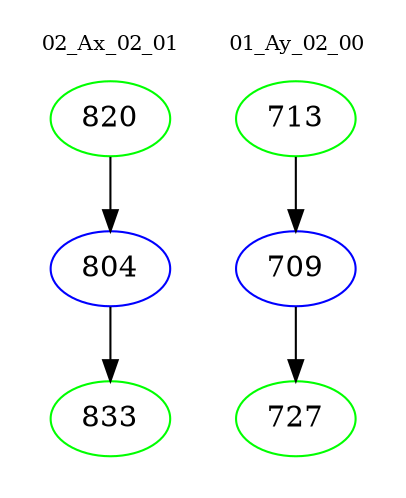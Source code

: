 digraph{
subgraph cluster_0 {
color = white
label = "02_Ax_02_01";
fontsize=10;
T0_820 [label="820", color="green"]
T0_820 -> T0_804 [color="black"]
T0_804 [label="804", color="blue"]
T0_804 -> T0_833 [color="black"]
T0_833 [label="833", color="green"]
}
subgraph cluster_1 {
color = white
label = "01_Ay_02_00";
fontsize=10;
T1_713 [label="713", color="green"]
T1_713 -> T1_709 [color="black"]
T1_709 [label="709", color="blue"]
T1_709 -> T1_727 [color="black"]
T1_727 [label="727", color="green"]
}
}
